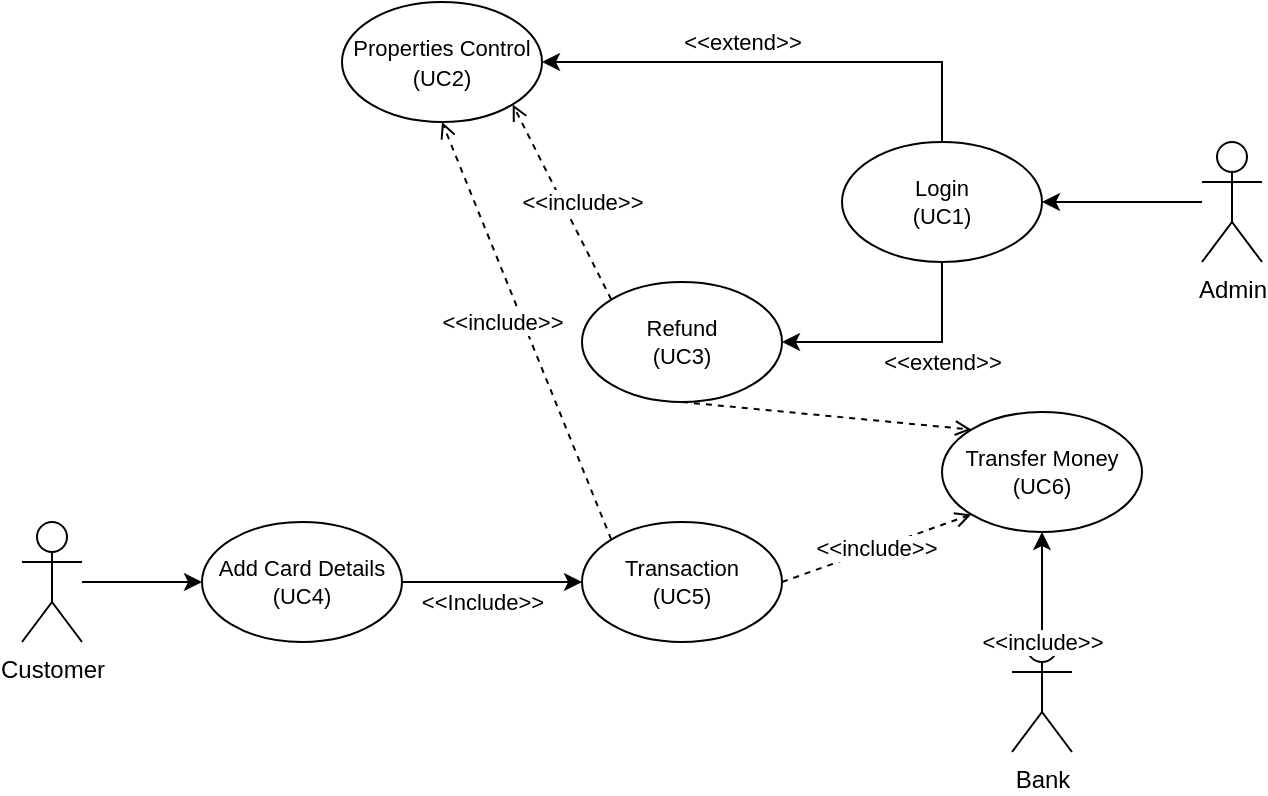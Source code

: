 <mxfile version="15.4.0" type="device"><diagram id="Z8pxhMnoEEgXWVWpAJtJ" name="Page-1"><mxGraphModel dx="1024" dy="592" grid="1" gridSize="10" guides="1" tooltips="1" connect="1" arrows="1" fold="1" page="1" pageScale="1" pageWidth="827" pageHeight="1169" math="0" shadow="0"><root><mxCell id="0"/><mxCell id="1" parent="0"/><mxCell id="ojLZWiL7pfdoRsfoV7bt-13" style="edgeStyle=orthogonalEdgeStyle;rounded=0;orthogonalLoop=1;jettySize=auto;html=1;entryX=1;entryY=0.5;entryDx=0;entryDy=0;" parent="1" source="ojLZWiL7pfdoRsfoV7bt-1" target="ojLZWiL7pfdoRsfoV7bt-7" edge="1"><mxGeometry relative="1" as="geometry"><mxPoint x="610" y="140" as="sourcePoint"/></mxGeometry></mxCell><mxCell id="ojLZWiL7pfdoRsfoV7bt-1" value="Admin" style="shape=umlActor;verticalLabelPosition=bottom;verticalAlign=top;html=1;outlineConnect=0;" parent="1" vertex="1"><mxGeometry x="640" y="100" width="30" height="60" as="geometry"/></mxCell><mxCell id="ojLZWiL7pfdoRsfoV7bt-17" style="edgeStyle=orthogonalEdgeStyle;rounded=0;orthogonalLoop=1;jettySize=auto;html=1;entryX=0;entryY=0.5;entryDx=0;entryDy=0;" parent="1" source="ojLZWiL7pfdoRsfoV7bt-2" target="ojLZWiL7pfdoRsfoV7bt-10" edge="1"><mxGeometry relative="1" as="geometry"/></mxCell><mxCell id="ojLZWiL7pfdoRsfoV7bt-2" value="Customer" style="shape=umlActor;verticalLabelPosition=bottom;verticalAlign=top;html=1;outlineConnect=0;" parent="1" vertex="1"><mxGeometry x="50" y="290" width="30" height="60" as="geometry"/></mxCell><mxCell id="ojLZWiL7pfdoRsfoV7bt-23" style="edgeStyle=orthogonalEdgeStyle;rounded=0;orthogonalLoop=1;jettySize=auto;html=1;entryX=0.5;entryY=1;entryDx=0;entryDy=0;" parent="1" source="ojLZWiL7pfdoRsfoV7bt-3" target="ojLZWiL7pfdoRsfoV7bt-12" edge="1"><mxGeometry relative="1" as="geometry"/></mxCell><mxCell id="ojLZWiL7pfdoRsfoV7bt-3" value="Bank" style="shape=umlActor;verticalLabelPosition=bottom;verticalAlign=top;html=1;outlineConnect=0;" parent="1" vertex="1"><mxGeometry x="545" y="345" width="30" height="60" as="geometry"/></mxCell><mxCell id="ojLZWiL7pfdoRsfoV7bt-15" value="&amp;lt;&amp;lt;extend&amp;gt;&amp;gt;" style="edgeStyle=orthogonalEdgeStyle;rounded=0;orthogonalLoop=1;jettySize=auto;html=1;exitX=0.5;exitY=0;exitDx=0;exitDy=0;entryX=1;entryY=0.5;entryDx=0;entryDy=0;" parent="1" source="ojLZWiL7pfdoRsfoV7bt-7" target="ojLZWiL7pfdoRsfoV7bt-8" edge="1"><mxGeometry x="0.167" y="-10" relative="1" as="geometry"><mxPoint as="offset"/></mxGeometry></mxCell><mxCell id="ojLZWiL7pfdoRsfoV7bt-16" style="edgeStyle=orthogonalEdgeStyle;rounded=0;orthogonalLoop=1;jettySize=auto;html=1;exitX=0.5;exitY=1;exitDx=0;exitDy=0;entryX=1;entryY=0.5;entryDx=0;entryDy=0;" parent="1" source="ojLZWiL7pfdoRsfoV7bt-7" target="ojLZWiL7pfdoRsfoV7bt-9" edge="1"><mxGeometry relative="1" as="geometry"/></mxCell><mxCell id="ojLZWiL7pfdoRsfoV7bt-34" value="&amp;lt;&amp;lt;extend&amp;gt;&amp;gt;" style="edgeLabel;html=1;align=center;verticalAlign=middle;resizable=0;points=[];" parent="ojLZWiL7pfdoRsfoV7bt-16" vertex="1" connectable="0"><mxGeometry x="-0.373" relative="1" as="geometry"><mxPoint y="12" as="offset"/></mxGeometry></mxCell><mxCell id="ojLZWiL7pfdoRsfoV7bt-7" value="Login&lt;br style=&quot;font-size: 11px;&quot;&gt;(UC1)" style="ellipse;whiteSpace=wrap;html=1;fontSize=11;" parent="1" vertex="1"><mxGeometry x="460" y="100" width="100" height="60" as="geometry"/></mxCell><mxCell id="ojLZWiL7pfdoRsfoV7bt-8" value="&lt;font style=&quot;font-size: 11px&quot;&gt;Properties Control&lt;br&gt;(UC2)&lt;/font&gt;" style="ellipse;whiteSpace=wrap;html=1;" parent="1" vertex="1"><mxGeometry x="210" y="30" width="100" height="60" as="geometry"/></mxCell><mxCell id="ojLZWiL7pfdoRsfoV7bt-25" value="&amp;lt;&amp;lt;include&amp;gt;&amp;gt;" style="edgeStyle=none;rounded=0;orthogonalLoop=1;jettySize=auto;html=1;exitX=0.5;exitY=1;exitDx=0;exitDy=0;entryX=0;entryY=0;entryDx=0;entryDy=0;dashed=1;endFill=0;endArrow=open;" parent="1" source="ojLZWiL7pfdoRsfoV7bt-9" target="ojLZWiL7pfdoRsfoV7bt-12" edge="1"><mxGeometry x="1" y="-112" relative="1" as="geometry"><mxPoint x="46" y="-5" as="offset"/></mxGeometry></mxCell><mxCell id="ojLZWiL7pfdoRsfoV7bt-32" value="&amp;lt;&amp;lt;include&amp;gt;&amp;gt;" style="edgeStyle=none;rounded=0;orthogonalLoop=1;jettySize=auto;html=1;exitX=0;exitY=0;exitDx=0;exitDy=0;entryX=1;entryY=1;entryDx=0;entryDy=0;dashed=1;endArrow=open;endFill=0;" parent="1" source="ojLZWiL7pfdoRsfoV7bt-9" target="ojLZWiL7pfdoRsfoV7bt-8" edge="1"><mxGeometry x="-0.082" y="-9" relative="1" as="geometry"><mxPoint as="offset"/></mxGeometry></mxCell><mxCell id="ojLZWiL7pfdoRsfoV7bt-9" value="Refund&lt;br style=&quot;font-size: 11px;&quot;&gt;(UC3)" style="ellipse;whiteSpace=wrap;html=1;fontSize=11;" parent="1" vertex="1"><mxGeometry x="330" y="170" width="100" height="60" as="geometry"/></mxCell><mxCell id="ojLZWiL7pfdoRsfoV7bt-18" value="&amp;lt;&amp;lt;Include&amp;gt;&amp;gt;" style="edgeStyle=orthogonalEdgeStyle;rounded=0;orthogonalLoop=1;jettySize=auto;html=1;entryX=0;entryY=0.5;entryDx=0;entryDy=0;exitX=1;exitY=0.5;exitDx=0;exitDy=0;" parent="1" source="ojLZWiL7pfdoRsfoV7bt-10" target="ojLZWiL7pfdoRsfoV7bt-11" edge="1"><mxGeometry x="-0.111" y="-10" relative="1" as="geometry"><mxPoint x="280" y="320" as="sourcePoint"/><mxPoint as="offset"/></mxGeometry></mxCell><mxCell id="ojLZWiL7pfdoRsfoV7bt-10" value="Add Card Details&lt;br style=&quot;font-size: 11px;&quot;&gt;(UC4)" style="ellipse;whiteSpace=wrap;html=1;fontSize=11;" parent="1" vertex="1"><mxGeometry x="140" y="290" width="100" height="60" as="geometry"/></mxCell><mxCell id="ojLZWiL7pfdoRsfoV7bt-26" value="&amp;lt;&amp;lt;include&amp;gt;&amp;gt;" style="edgeStyle=none;rounded=0;orthogonalLoop=1;jettySize=auto;html=1;exitX=1;exitY=0.5;exitDx=0;exitDy=0;entryX=0;entryY=1;entryDx=0;entryDy=0;dashed=1;endArrow=open;endFill=0;" parent="1" source="ojLZWiL7pfdoRsfoV7bt-11" target="ojLZWiL7pfdoRsfoV7bt-12" edge="1"><mxGeometry relative="1" as="geometry"/></mxCell><mxCell id="ojLZWiL7pfdoRsfoV7bt-31" value="&amp;lt;&amp;lt;include&amp;gt;&amp;gt;" style="edgeStyle=none;rounded=0;orthogonalLoop=1;jettySize=auto;html=1;exitX=0;exitY=0;exitDx=0;exitDy=0;entryX=0.5;entryY=1;entryDx=0;entryDy=0;dashed=1;endArrow=open;endFill=0;" parent="1" source="ojLZWiL7pfdoRsfoV7bt-11" target="ojLZWiL7pfdoRsfoV7bt-8" edge="1"><mxGeometry x="0.077" y="10" relative="1" as="geometry"><mxPoint as="offset"/></mxGeometry></mxCell><mxCell id="ojLZWiL7pfdoRsfoV7bt-11" value="Transaction&lt;br style=&quot;font-size: 11px;&quot;&gt;(UC5)" style="ellipse;whiteSpace=wrap;html=1;fontSize=11;" parent="1" vertex="1"><mxGeometry x="330" y="290" width="100" height="60" as="geometry"/></mxCell><mxCell id="ojLZWiL7pfdoRsfoV7bt-12" value="Transfer Money&lt;br style=&quot;font-size: 11px;&quot;&gt;(UC6)" style="ellipse;whiteSpace=wrap;html=1;fontSize=11;" parent="1" vertex="1"><mxGeometry x="510" y="235" width="100" height="60" as="geometry"/></mxCell></root></mxGraphModel></diagram></mxfile>